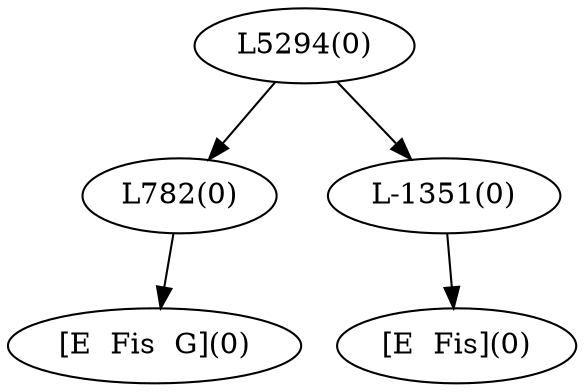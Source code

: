 digraph sample{
"L782(0)"->"[E  Fis  G](0)"
"L-1351(0)"->"[E  Fis](0)"
"L5294(0)"->"L782(0)"
"L5294(0)"->"L-1351(0)"
{rank = min; "L5294(0)"}
{rank = same; "L782(0)"; "L-1351(0)";}
{rank = max; "[E  Fis  G](0)"; "[E  Fis](0)";}
}
